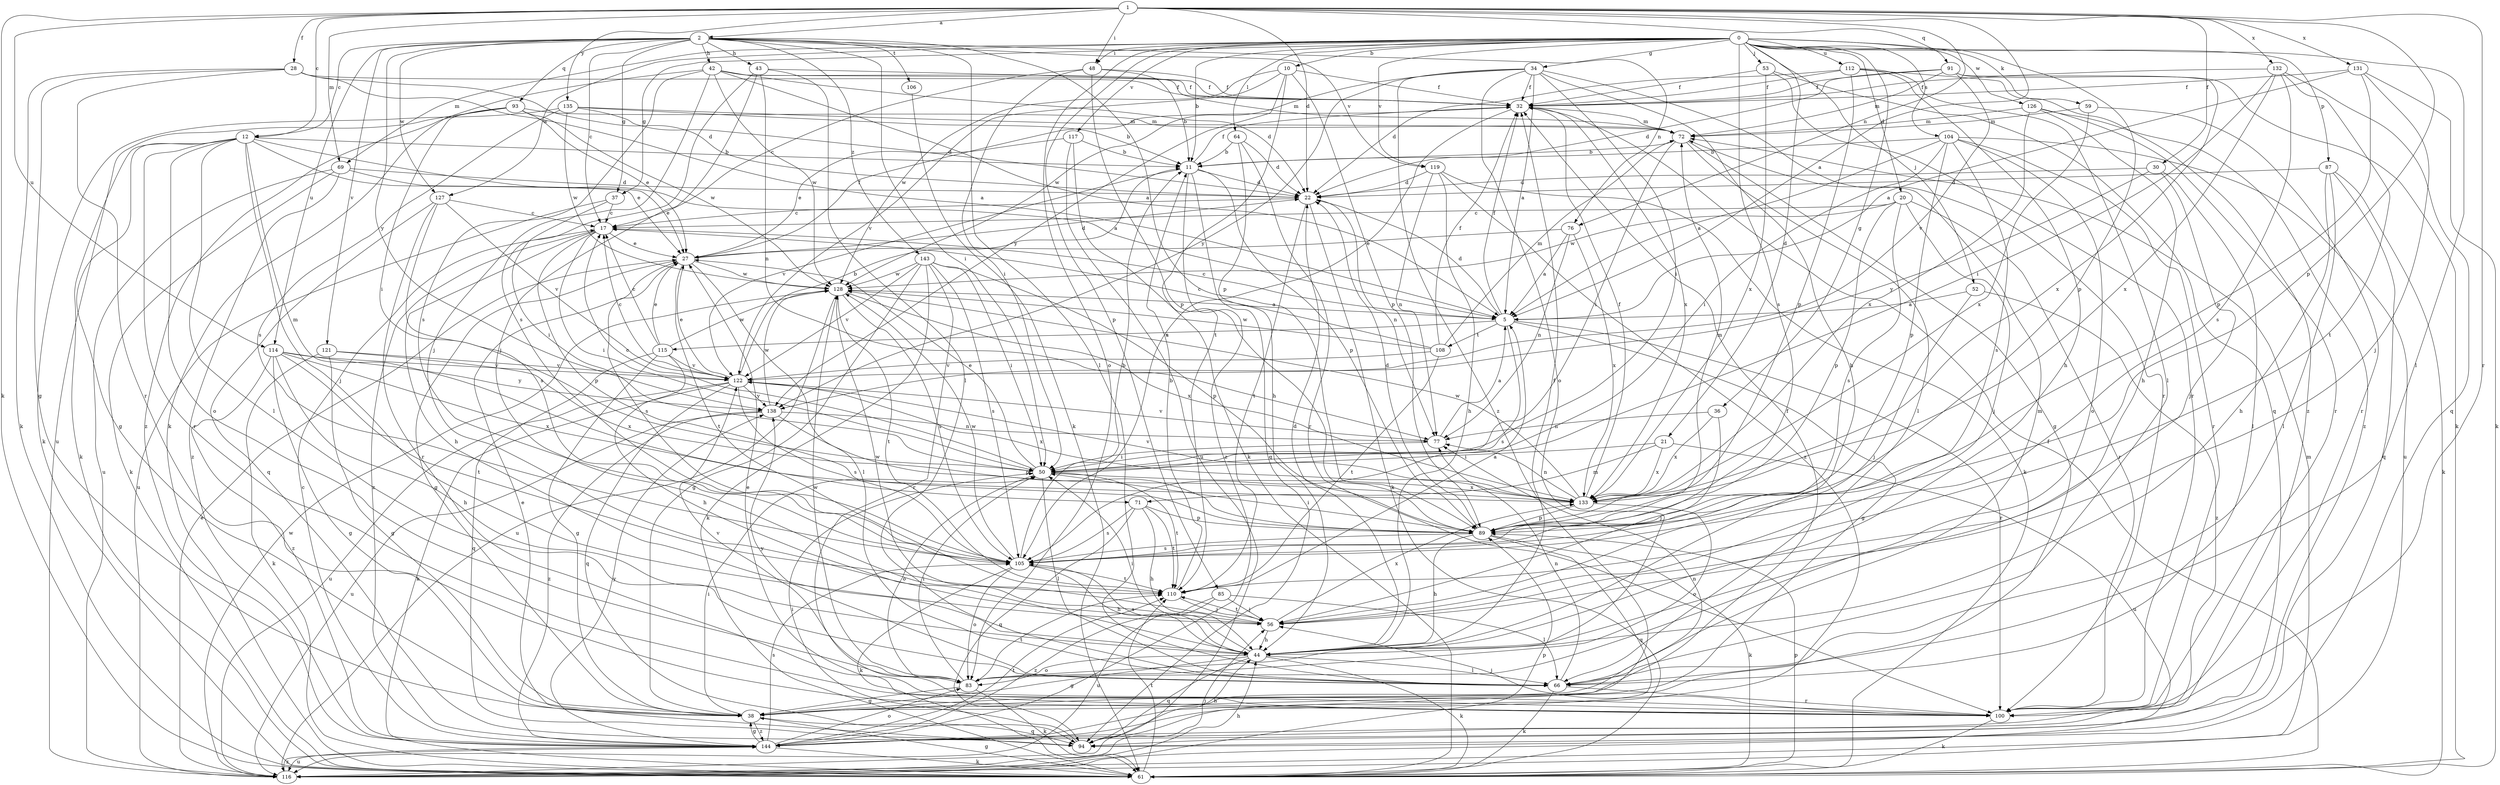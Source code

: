 strict digraph  {
0;
1;
2;
5;
10;
11;
12;
17;
20;
21;
22;
27;
28;
30;
32;
34;
36;
37;
38;
42;
43;
44;
48;
50;
52;
53;
56;
59;
61;
64;
66;
69;
71;
72;
76;
77;
83;
85;
87;
89;
91;
93;
94;
100;
104;
105;
106;
108;
110;
112;
114;
115;
116;
117;
119;
121;
122;
126;
127;
128;
131;
132;
133;
135;
138;
143;
144;
0 -> 10  [label=b];
0 -> 11  [label=b];
0 -> 20  [label=d];
0 -> 21  [label=d];
0 -> 34  [label=g];
0 -> 36  [label=g];
0 -> 37  [label=g];
0 -> 48  [label=i];
0 -> 52  [label=j];
0 -> 53  [label=j];
0 -> 59  [label=k];
0 -> 64  [label=l];
0 -> 66  [label=l];
0 -> 69  [label=m];
0 -> 83  [label=o];
0 -> 85  [label=p];
0 -> 87  [label=p];
0 -> 89  [label=p];
0 -> 104  [label=s];
0 -> 105  [label=s];
0 -> 112  [label=u];
0 -> 117  [label=v];
0 -> 119  [label=v];
0 -> 126  [label=w];
0 -> 127  [label=w];
1 -> 2  [label=a];
1 -> 5  [label=a];
1 -> 12  [label=c];
1 -> 22  [label=d];
1 -> 28  [label=f];
1 -> 30  [label=f];
1 -> 48  [label=i];
1 -> 61  [label=k];
1 -> 69  [label=m];
1 -> 76  [label=n];
1 -> 89  [label=p];
1 -> 91  [label=q];
1 -> 100  [label=r];
1 -> 114  [label=u];
1 -> 131  [label=x];
1 -> 132  [label=x];
1 -> 135  [label=y];
2 -> 12  [label=c];
2 -> 17  [label=c];
2 -> 37  [label=g];
2 -> 42  [label=h];
2 -> 43  [label=h];
2 -> 50  [label=i];
2 -> 66  [label=l];
2 -> 76  [label=n];
2 -> 89  [label=p];
2 -> 93  [label=q];
2 -> 106  [label=t];
2 -> 114  [label=u];
2 -> 119  [label=v];
2 -> 121  [label=v];
2 -> 127  [label=w];
2 -> 138  [label=y];
2 -> 143  [label=z];
5 -> 17  [label=c];
5 -> 22  [label=d];
5 -> 32  [label=f];
5 -> 38  [label=g];
5 -> 100  [label=r];
5 -> 105  [label=s];
5 -> 108  [label=t];
5 -> 115  [label=u];
10 -> 32  [label=f];
10 -> 89  [label=p];
10 -> 110  [label=t];
10 -> 122  [label=v];
10 -> 128  [label=w];
10 -> 138  [label=y];
11 -> 22  [label=d];
11 -> 32  [label=f];
11 -> 89  [label=p];
11 -> 94  [label=q];
11 -> 122  [label=v];
11 -> 144  [label=z];
12 -> 5  [label=a];
12 -> 11  [label=b];
12 -> 27  [label=e];
12 -> 38  [label=g];
12 -> 56  [label=j];
12 -> 61  [label=k];
12 -> 66  [label=l];
12 -> 71  [label=m];
12 -> 83  [label=o];
12 -> 100  [label=r];
17 -> 27  [label=e];
17 -> 44  [label=h];
17 -> 50  [label=i];
17 -> 89  [label=p];
17 -> 144  [label=z];
20 -> 17  [label=c];
20 -> 56  [label=j];
20 -> 89  [label=p];
20 -> 100  [label=r];
20 -> 105  [label=s];
20 -> 128  [label=w];
21 -> 50  [label=i];
21 -> 71  [label=m];
21 -> 116  [label=u];
21 -> 133  [label=x];
22 -> 17  [label=c];
22 -> 61  [label=k];
22 -> 77  [label=n];
22 -> 110  [label=t];
27 -> 22  [label=d];
27 -> 32  [label=f];
27 -> 38  [label=g];
27 -> 66  [label=l];
27 -> 105  [label=s];
27 -> 110  [label=t];
27 -> 128  [label=w];
28 -> 5  [label=a];
28 -> 22  [label=d];
28 -> 32  [label=f];
28 -> 38  [label=g];
28 -> 61  [label=k];
28 -> 100  [label=r];
30 -> 22  [label=d];
30 -> 56  [label=j];
30 -> 66  [label=l];
30 -> 138  [label=y];
32 -> 72  [label=m];
32 -> 105  [label=s];
32 -> 133  [label=x];
34 -> 5  [label=a];
34 -> 32  [label=f];
34 -> 44  [label=h];
34 -> 50  [label=i];
34 -> 83  [label=o];
34 -> 100  [label=r];
34 -> 128  [label=w];
34 -> 138  [label=y];
34 -> 144  [label=z];
36 -> 56  [label=j];
36 -> 77  [label=n];
36 -> 133  [label=x];
37 -> 17  [label=c];
37 -> 50  [label=i];
37 -> 116  [label=u];
38 -> 32  [label=f];
38 -> 50  [label=i];
38 -> 77  [label=n];
38 -> 94  [label=q];
38 -> 144  [label=z];
42 -> 5  [label=a];
42 -> 22  [label=d];
42 -> 32  [label=f];
42 -> 56  [label=j];
42 -> 61  [label=k];
42 -> 72  [label=m];
42 -> 105  [label=s];
42 -> 128  [label=w];
43 -> 32  [label=f];
43 -> 56  [label=j];
43 -> 66  [label=l];
43 -> 77  [label=n];
43 -> 105  [label=s];
44 -> 22  [label=d];
44 -> 32  [label=f];
44 -> 38  [label=g];
44 -> 50  [label=i];
44 -> 61  [label=k];
44 -> 66  [label=l];
44 -> 83  [label=o];
44 -> 94  [label=q];
44 -> 105  [label=s];
48 -> 11  [label=b];
48 -> 17  [label=c];
48 -> 32  [label=f];
48 -> 50  [label=i];
48 -> 89  [label=p];
50 -> 17  [label=c];
50 -> 27  [label=e];
50 -> 66  [label=l];
50 -> 83  [label=o];
50 -> 110  [label=t];
50 -> 133  [label=x];
52 -> 5  [label=a];
52 -> 56  [label=j];
52 -> 144  [label=z];
53 -> 32  [label=f];
53 -> 94  [label=q];
53 -> 100  [label=r];
53 -> 133  [label=x];
56 -> 44  [label=h];
56 -> 110  [label=t];
56 -> 128  [label=w];
56 -> 133  [label=x];
59 -> 72  [label=m];
59 -> 100  [label=r];
59 -> 133  [label=x];
61 -> 32  [label=f];
61 -> 38  [label=g];
61 -> 89  [label=p];
61 -> 110  [label=t];
64 -> 11  [label=b];
64 -> 22  [label=d];
64 -> 44  [label=h];
64 -> 100  [label=r];
66 -> 61  [label=k];
66 -> 72  [label=m];
66 -> 77  [label=n];
66 -> 100  [label=r];
66 -> 138  [label=y];
69 -> 22  [label=d];
69 -> 27  [label=e];
69 -> 61  [label=k];
69 -> 116  [label=u];
69 -> 144  [label=z];
71 -> 44  [label=h];
71 -> 89  [label=p];
71 -> 94  [label=q];
71 -> 105  [label=s];
71 -> 110  [label=t];
72 -> 11  [label=b];
72 -> 38  [label=g];
72 -> 50  [label=i];
72 -> 66  [label=l];
76 -> 5  [label=a];
76 -> 27  [label=e];
76 -> 77  [label=n];
76 -> 133  [label=x];
77 -> 5  [label=a];
77 -> 50  [label=i];
77 -> 122  [label=v];
83 -> 38  [label=g];
83 -> 50  [label=i];
83 -> 61  [label=k];
83 -> 110  [label=t];
83 -> 122  [label=v];
83 -> 128  [label=w];
85 -> 56  [label=j];
85 -> 66  [label=l];
85 -> 116  [label=u];
85 -> 144  [label=z];
87 -> 22  [label=d];
87 -> 44  [label=h];
87 -> 61  [label=k];
87 -> 66  [label=l];
87 -> 94  [label=q];
89 -> 22  [label=d];
89 -> 44  [label=h];
89 -> 50  [label=i];
89 -> 61  [label=k];
89 -> 72  [label=m];
89 -> 94  [label=q];
89 -> 105  [label=s];
91 -> 22  [label=d];
91 -> 32  [label=f];
91 -> 61  [label=k];
91 -> 72  [label=m];
91 -> 122  [label=v];
91 -> 133  [label=x];
93 -> 27  [label=e];
93 -> 50  [label=i];
93 -> 72  [label=m];
93 -> 116  [label=u];
93 -> 128  [label=w];
93 -> 144  [label=z];
94 -> 27  [label=e];
94 -> 44  [label=h];
94 -> 50  [label=i];
100 -> 27  [label=e];
100 -> 56  [label=j];
100 -> 61  [label=k];
104 -> 5  [label=a];
104 -> 11  [label=b];
104 -> 50  [label=i];
104 -> 83  [label=o];
104 -> 89  [label=p];
104 -> 100  [label=r];
104 -> 105  [label=s];
104 -> 116  [label=u];
105 -> 11  [label=b];
105 -> 44  [label=h];
105 -> 61  [label=k];
105 -> 83  [label=o];
105 -> 110  [label=t];
105 -> 128  [label=w];
106 -> 61  [label=k];
108 -> 17  [label=c];
108 -> 32  [label=f];
108 -> 72  [label=m];
108 -> 110  [label=t];
108 -> 122  [label=v];
108 -> 128  [label=w];
110 -> 5  [label=a];
110 -> 11  [label=b];
110 -> 56  [label=j];
112 -> 22  [label=d];
112 -> 32  [label=f];
112 -> 44  [label=h];
112 -> 66  [label=l];
112 -> 89  [label=p];
112 -> 144  [label=z];
114 -> 38  [label=g];
114 -> 44  [label=h];
114 -> 110  [label=t];
114 -> 122  [label=v];
114 -> 133  [label=x];
114 -> 138  [label=y];
114 -> 144  [label=z];
115 -> 17  [label=c];
115 -> 27  [label=e];
115 -> 38  [label=g];
115 -> 44  [label=h];
115 -> 94  [label=q];
115 -> 122  [label=v];
115 -> 128  [label=w];
116 -> 27  [label=e];
116 -> 44  [label=h];
116 -> 56  [label=j];
116 -> 72  [label=m];
116 -> 89  [label=p];
116 -> 128  [label=w];
116 -> 144  [label=z];
117 -> 11  [label=b];
117 -> 27  [label=e];
117 -> 61  [label=k];
117 -> 116  [label=u];
119 -> 22  [label=d];
119 -> 44  [label=h];
119 -> 61  [label=k];
119 -> 77  [label=n];
119 -> 144  [label=z];
121 -> 38  [label=g];
121 -> 61  [label=k];
121 -> 122  [label=v];
121 -> 133  [label=x];
122 -> 11  [label=b];
122 -> 17  [label=c];
122 -> 27  [label=e];
122 -> 61  [label=k];
122 -> 94  [label=q];
122 -> 105  [label=s];
122 -> 116  [label=u];
122 -> 133  [label=x];
122 -> 138  [label=y];
126 -> 44  [label=h];
126 -> 72  [label=m];
126 -> 100  [label=r];
126 -> 133  [label=x];
126 -> 144  [label=z];
127 -> 17  [label=c];
127 -> 94  [label=q];
127 -> 100  [label=r];
127 -> 105  [label=s];
127 -> 122  [label=v];
128 -> 5  [label=a];
128 -> 105  [label=s];
128 -> 110  [label=t];
128 -> 116  [label=u];
128 -> 133  [label=x];
131 -> 5  [label=a];
131 -> 32  [label=f];
131 -> 56  [label=j];
131 -> 61  [label=k];
131 -> 89  [label=p];
132 -> 32  [label=f];
132 -> 50  [label=i];
132 -> 94  [label=q];
132 -> 105  [label=s];
132 -> 110  [label=t];
132 -> 133  [label=x];
133 -> 32  [label=f];
133 -> 77  [label=n];
133 -> 83  [label=o];
133 -> 89  [label=p];
133 -> 122  [label=v];
133 -> 128  [label=w];
135 -> 11  [label=b];
135 -> 22  [label=d];
135 -> 61  [label=k];
135 -> 72  [label=m];
135 -> 105  [label=s];
135 -> 128  [label=w];
138 -> 77  [label=n];
138 -> 89  [label=p];
138 -> 116  [label=u];
138 -> 128  [label=w];
138 -> 144  [label=z];
143 -> 38  [label=g];
143 -> 50  [label=i];
143 -> 61  [label=k];
143 -> 89  [label=p];
143 -> 100  [label=r];
143 -> 105  [label=s];
143 -> 122  [label=v];
143 -> 128  [label=w];
144 -> 17  [label=c];
144 -> 38  [label=g];
144 -> 61  [label=k];
144 -> 83  [label=o];
144 -> 105  [label=s];
144 -> 110  [label=t];
144 -> 116  [label=u];
144 -> 138  [label=y];
}
